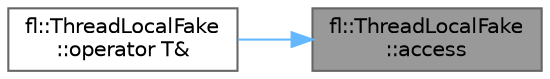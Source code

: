 digraph "fl::ThreadLocalFake::access"
{
 // INTERACTIVE_SVG=YES
 // LATEX_PDF_SIZE
  bgcolor="transparent";
  edge [fontname=Helvetica,fontsize=10,labelfontname=Helvetica,labelfontsize=10];
  node [fontname=Helvetica,fontsize=10,shape=box,height=0.2,width=0.4];
  rankdir="RL";
  Node1 [id="Node000001",label="fl::ThreadLocalFake\l::access",height=0.2,width=0.4,color="gray40", fillcolor="grey60", style="filled", fontcolor="black",tooltip=" "];
  Node1 -> Node2 [id="edge1_Node000001_Node000002",dir="back",color="steelblue1",style="solid",tooltip=" "];
  Node2 [id="Node000002",label="fl::ThreadLocalFake\l::operator T&",height=0.2,width=0.4,color="grey40", fillcolor="white", style="filled",URL="$dd/dfc/classfl_1_1_thread_local_fake_a3fc5f57fb8dae1d4622d33bcbdd16266.html#a3fc5f57fb8dae1d4622d33bcbdd16266",tooltip=" "];
}
